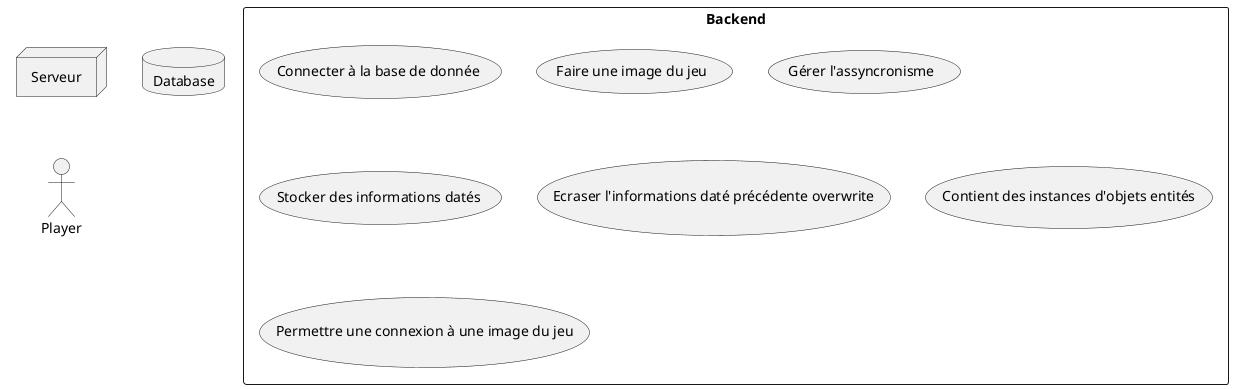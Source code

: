 @startuml "Backend"

node "Serveur" as Server
database "Database" as BD
actor "Player" as Player

rectangle "Backend" {

   (Connecter à la base de donnée) as Connect
   (Faire une image du jeu) as Save
   (Gérer l'assyncronisme) as Async
   (Stocker des informations datés) as saveDate1
   (Ecraser l'informations daté précédente overwrite) as saveDate2
   (Contient des instances d'objets entités) as saveEntity
   (Permettre une connexion à une image du jeu) as goToMySave
}

@enduml